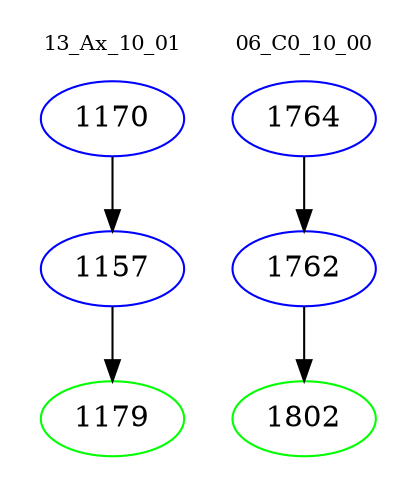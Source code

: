 digraph{
subgraph cluster_0 {
color = white
label = "13_Ax_10_01";
fontsize=10;
T0_1170 [label="1170", color="blue"]
T0_1170 -> T0_1157 [color="black"]
T0_1157 [label="1157", color="blue"]
T0_1157 -> T0_1179 [color="black"]
T0_1179 [label="1179", color="green"]
}
subgraph cluster_1 {
color = white
label = "06_C0_10_00";
fontsize=10;
T1_1764 [label="1764", color="blue"]
T1_1764 -> T1_1762 [color="black"]
T1_1762 [label="1762", color="blue"]
T1_1762 -> T1_1802 [color="black"]
T1_1802 [label="1802", color="green"]
}
}
